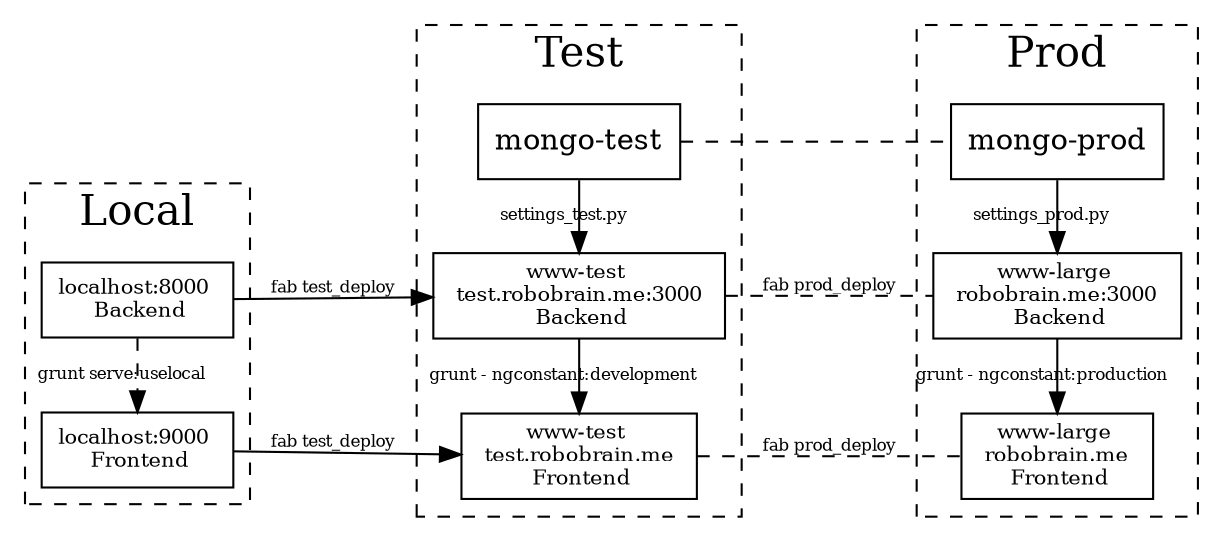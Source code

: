 digraph G {
  rankdir=LR;

  subgraph cluster3 {
    fontsize = 20;
    label = "Local";
    rank = same;
    G -> H [constraint=false, style="dashed", label="grunt serve:uselocal", fontsize = 8];
    style = "dashed";
  }

  subgraph cluster1 {
    fontsize = 20;
    label = "Test";
    rank=same;
    A -> B [constraint=false, label="settings_test.py", fontsize = 8];
    B -> C [constraint=false, label="grunt - ngconstant:development", fontsize = 8];
    style = "dashed";
  }

  subgraph cluster2 {
    fontsize = 20;
    label = "Prod";
    rank=same;
    Z -> Y  [constraint=false, label="settings_prod.py", fontsize = 8];
    Y ->  X  [constraint=false, label="grunt - ngconstant:production", fontsize = 8];
    style = "dashed";
  }

  A -> Z [arrowhead="none",style="dashed"];
  B -> Y [arrowhead="none",style="dashed", label="fab prod_deploy", fontsize = 8];
  C -> X [arrowhead="none",style="dashed", label="fab prod_deploy", fontsize = 8];
  G -> B [label="fab test_deploy", fontsize = 8];
  H -> C [label="fab test_deploy", fontsize = 8];
  G, H, A, B, C, X, Y, Z  [shape="box"];
  A [label="mongo-test"];
  Z [label="mongo-prod"];
  B [fontsize=10,label="www-test \n test.robobrain.me:3000 \n Backend"];
  C [fontsize=10,label="www-test \n test.robobrain.me \n Frontend"];
  Y [fontsize=10,label="www-large \n robobrain.me:3000 \n Backend"];
  X [fontsize=10,label="www-large \n robobrain.me \n Frontend"];
  G [fontsize=10,label="localhost:8000 \n Backend"];
  H [fontsize=10,label="localhost:9000 \n Frontend"];

}
